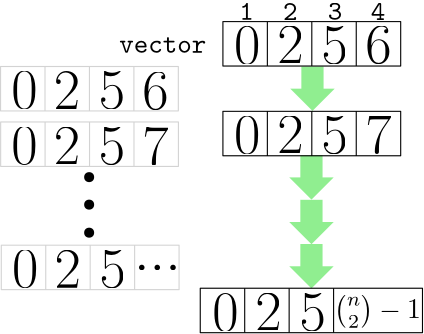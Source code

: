 <?xml version="1.0"?>
<!DOCTYPE ipe SYSTEM "ipe.dtd">
<ipe version="70206" creator="Ipe 7.2.7">
<info created="D:20191013174255" modified="D:20191013175827"/>
<ipestyle name="basic">
<symbol name="arrow/arc(spx)">
<path stroke="sym-stroke" fill="sym-stroke" pen="sym-pen">
0 0 m
-1 0.333 l
-1 -0.333 l
h
</path>
</symbol>
<symbol name="arrow/farc(spx)">
<path stroke="sym-stroke" fill="white" pen="sym-pen">
0 0 m
-1 0.333 l
-1 -0.333 l
h
</path>
</symbol>
<symbol name="arrow/ptarc(spx)">
<path stroke="sym-stroke" fill="sym-stroke" pen="sym-pen">
0 0 m
-1 0.333 l
-0.8 0 l
-1 -0.333 l
h
</path>
</symbol>
<symbol name="arrow/fptarc(spx)">
<path stroke="sym-stroke" fill="white" pen="sym-pen">
0 0 m
-1 0.333 l
-0.8 0 l
-1 -0.333 l
h
</path>
</symbol>
<symbol name="mark/circle(sx)" transformations="translations">
<path fill="sym-stroke">
0.6 0 0 0.6 0 0 e
0.4 0 0 0.4 0 0 e
</path>
</symbol>
<symbol name="mark/disk(sx)" transformations="translations">
<path fill="sym-stroke">
0.6 0 0 0.6 0 0 e
</path>
</symbol>
<symbol name="mark/fdisk(sfx)" transformations="translations">
<group>
<path fill="sym-fill">
0.5 0 0 0.5 0 0 e
</path>
<path fill="sym-stroke" fillrule="eofill">
0.6 0 0 0.6 0 0 e
0.4 0 0 0.4 0 0 e
</path>
</group>
</symbol>
<symbol name="mark/box(sx)" transformations="translations">
<path fill="sym-stroke" fillrule="eofill">
-0.6 -0.6 m
0.6 -0.6 l
0.6 0.6 l
-0.6 0.6 l
h
-0.4 -0.4 m
0.4 -0.4 l
0.4 0.4 l
-0.4 0.4 l
h
</path>
</symbol>
<symbol name="mark/square(sx)" transformations="translations">
<path fill="sym-stroke">
-0.6 -0.6 m
0.6 -0.6 l
0.6 0.6 l
-0.6 0.6 l
h
</path>
</symbol>
<symbol name="mark/fsquare(sfx)" transformations="translations">
<group>
<path fill="sym-fill">
-0.5 -0.5 m
0.5 -0.5 l
0.5 0.5 l
-0.5 0.5 l
h
</path>
<path fill="sym-stroke" fillrule="eofill">
-0.6 -0.6 m
0.6 -0.6 l
0.6 0.6 l
-0.6 0.6 l
h
-0.4 -0.4 m
0.4 -0.4 l
0.4 0.4 l
-0.4 0.4 l
h
</path>
</group>
</symbol>
<symbol name="mark/cross(sx)" transformations="translations">
<group>
<path fill="sym-stroke">
-0.43 -0.57 m
0.57 0.43 l
0.43 0.57 l
-0.57 -0.43 l
h
</path>
<path fill="sym-stroke">
-0.43 0.57 m
0.57 -0.43 l
0.43 -0.57 l
-0.57 0.43 l
h
</path>
</group>
</symbol>
<symbol name="arrow/fnormal(spx)">
<path stroke="sym-stroke" fill="white" pen="sym-pen">
0 0 m
-1 0.333 l
-1 -0.333 l
h
</path>
</symbol>
<symbol name="arrow/pointed(spx)">
<path stroke="sym-stroke" fill="sym-stroke" pen="sym-pen">
0 0 m
-1 0.333 l
-0.8 0 l
-1 -0.333 l
h
</path>
</symbol>
<symbol name="arrow/fpointed(spx)">
<path stroke="sym-stroke" fill="white" pen="sym-pen">
0 0 m
-1 0.333 l
-0.8 0 l
-1 -0.333 l
h
</path>
</symbol>
<symbol name="arrow/linear(spx)">
<path stroke="sym-stroke" pen="sym-pen">
-1 0.333 m
0 0 l
-1 -0.333 l
</path>
</symbol>
<symbol name="arrow/fdouble(spx)">
<path stroke="sym-stroke" fill="white" pen="sym-pen">
0 0 m
-1 0.333 l
-1 -0.333 l
h
-1 0 m
-2 0.333 l
-2 -0.333 l
h
</path>
</symbol>
<symbol name="arrow/double(spx)">
<path stroke="sym-stroke" fill="sym-stroke" pen="sym-pen">
0 0 m
-1 0.333 l
-1 -0.333 l
h
-1 0 m
-2 0.333 l
-2 -0.333 l
h
</path>
</symbol>
<pen name="heavier" value="0.8"/>
<pen name="fat" value="1.2"/>
<pen name="ultrafat" value="2"/>
<symbolsize name="large" value="5"/>
<symbolsize name="small" value="2"/>
<symbolsize name="tiny" value="1.1"/>
<arrowsize name="large" value="10"/>
<arrowsize name="small" value="5"/>
<arrowsize name="tiny" value="3"/>
<color name="red" value="1 0 0"/>
<color name="green" value="0 1 0"/>
<color name="blue" value="0 0 1"/>
<color name="yellow" value="1 1 0"/>
<color name="orange" value="1 0.647 0"/>
<color name="gold" value="1 0.843 0"/>
<color name="purple" value="0.627 0.125 0.941"/>
<color name="gray" value="0.745"/>
<color name="brown" value="0.647 0.165 0.165"/>
<color name="navy" value="0 0 0.502"/>
<color name="pink" value="1 0.753 0.796"/>
<color name="seagreen" value="0.18 0.545 0.341"/>
<color name="turquoise" value="0.251 0.878 0.816"/>
<color name="violet" value="0.933 0.51 0.933"/>
<color name="darkblue" value="0 0 0.545"/>
<color name="darkcyan" value="0 0.545 0.545"/>
<color name="darkgray" value="0.663"/>
<color name="darkgreen" value="0 0.392 0"/>
<color name="darkmagenta" value="0.545 0 0.545"/>
<color name="darkorange" value="1 0.549 0"/>
<color name="darkred" value="0.545 0 0"/>
<color name="lightblue" value="0.678 0.847 0.902"/>
<color name="lightcyan" value="0.878 1 1"/>
<color name="lightgray" value="0.827"/>
<color name="lightgreen" value="0.565 0.933 0.565"/>
<color name="lightyellow" value="1 1 0.878"/>
<dashstyle name="dashed" value="[4] 0"/>
<dashstyle name="dotted" value="[1 3] 0"/>
<dashstyle name="dash dotted" value="[4 2 1 2] 0"/>
<dashstyle name="dash dot dotted" value="[4 2 1 2 1 2] 0"/>
<textsize name="large" value="\large"/>
<textsize name="Large" value="\Large"/>
<textsize name="LARGE" value="\LARGE"/>
<textsize name="huge" value="\huge"/>
<textsize name="Huge" value="\Huge"/>
<textsize name="small" value="\small"/>
<textsize name="footnote" value="\footnotesize"/>
<textsize name="tiny" value="\tiny"/>
<textstyle name="center" begin="\begin{center}" end="\end{center}"/>
<textstyle name="itemize" begin="\begin{itemize}" end="\end{itemize}"/>
<textstyle name="item" begin="\begin{itemize}\item{}" end="\end{itemize}"/>
<gridsize name="4 pts" value="4"/>
<gridsize name="8 pts (~3 mm)" value="8"/>
<gridsize name="16 pts (~6 mm)" value="16"/>
<gridsize name="32 pts (~12 mm)" value="32"/>
<gridsize name="10 pts (~3.5 mm)" value="10"/>
<gridsize name="20 pts (~7 mm)" value="20"/>
<gridsize name="14 pts (~5 mm)" value="14"/>
<gridsize name="28 pts (~10 mm)" value="28"/>
<gridsize name="56 pts (~20 mm)" value="56"/>
<anglesize name="90 deg" value="90"/>
<anglesize name="60 deg" value="60"/>
<anglesize name="45 deg" value="45"/>
<anglesize name="30 deg" value="30"/>
<anglesize name="22.5 deg" value="22.5"/>
<opacity name="10%" value="0.1"/>
<opacity name="30%" value="0.3"/>
<opacity name="50%" value="0.5"/>
<opacity name="75%" value="0.75"/>
<tiling name="falling" angle="-60" step="4" width="1"/>
<tiling name="rising" angle="30" step="4" width="1"/>
</ipestyle>
<page>
<layer name="alpha"/>
<view layers="alpha" active="alpha"/>
<path layer="alpha" matrix="1 0 0 1 152.395 -32.1616" fill="lightgreen">
148 752 m
148 744 l
144 744 l
152 736 l
160 744 l
156 744 l
156 752 l
148 752 l
</path>
<path matrix="1 0 0 1 152.031 -64.0958" fill="lightgreen">
148 752 m
148 744 l
144 744 l
152 736 l
160 744 l
156 744 l
156 752 l
148 752 l
</path>
<path matrix="1 0 0 1 144.158 -32.0058" stroke="black">
128 768 m
128 752 l
192 752 l
192 768 l
h
144 768 m
144 752 l
160 768 m
160 752 l
176 768 m
176 752 l
</path>
<text matrix="1 0 0 1 150.018 -15.3701" transformations="translations" pos="128 752" stroke="black" type="label" width="5.23" height="6.088" depth="0" valign="baseline">\texttt{1}</text>
<text matrix="1 0 0 1 133.827 -15.4254" transformations="translations" pos="160 752" stroke="black" type="label" width="5.23" height="6.088" depth="0" valign="baseline">\texttt{2}</text>
<text matrix="1 0 0 1 149.339 -15.3953" transformations="translations" pos="176 752" stroke="black" type="label" width="5.23" height="6.088" depth="0" valign="baseline">\texttt{4}</text>
<text matrix="1 0 0 1 149.877 -31.3194" transformations="translations" pos="160 768" stroke="black" type="label" width="5.23" height="6.088" depth="0" valign="baseline">\texttt{3}</text>
<text matrix="1 0 0 1 137.911 -33.6119" transformations="translations" pos="96.9038 758.362" stroke="black" type="label" width="31.382" height="5.515" depth="0" valign="baseline">\texttt{vector}</text>
<text matrix="1 0 0 1 131.702 -31.0396" transformations="translations" pos="160 752" stroke="black" type="label" width="9.476" height="13.319" depth="0" valign="baseline" size="huge" style="math">2</text>
<text matrix="1 0 0 1 147.626 -31.177" transformations="translations" pos="160 752" stroke="black" type="label" width="9.476" height="13.319" depth="0" valign="baseline" size="huge" style="math">5</text>
<text matrix="1 0 0 1 163.413 -31.0398" transformations="translations" pos="160 752" stroke="black" type="label" width="9.476" height="13.319" depth="0" valign="baseline" size="huge" style="math">6</text>
<text matrix="1 0 0 1 116.176 -31.2176" transformations="translations" pos="160 752" stroke="black" type="label" width="9.476" height="13.319" depth="0" valign="baseline" size="huge" style="math">0</text>
<path matrix="1 0 0 1 64.1084 -48.1668" stroke="lightgray">
128 768 m
128 752 l
192 752 l
192 768 l
h
144 768 m
144 752 l
160 768 m
160 752 l
176 768 m
176 752 l
</path>
<text matrix="1 0 0 1 67.9319 -47.3178" transformations="translations" pos="128 752" stroke="black" type="label" width="9.476" height="13.319" depth="0" valign="baseline" size="huge">0</text>
<text matrix="1 0 0 1 51.2658 -47.4608" transformations="translations" pos="160 752" stroke="black" type="label" width="9.476" height="13.319" depth="0" valign="baseline" size="huge" style="math">2</text>
<text matrix="1 0 0 1 67.4235 -47.3708" transformations="translations" pos="160 752" stroke="black" type="label" width="9.476" height="13.319" depth="0" valign="baseline" size="huge" style="math">5</text>
<text matrix="1 0 0 1 83.1143 -47.5428" transformations="translations" pos="160 752" stroke="black" type="label" width="9.476" height="13.319" depth="0" valign="baseline" size="huge" style="math">6</text>
<path matrix="1 0 0 1 144.158 -64.3076" stroke="black">
128 768 m
128 752 l
192 752 l
192 768 l
h
144 768 m
144 752 l
160 768 m
160 752 l
176 768 m
176 752 l
</path>
<text matrix="1 0 0 1 131.702 -63.3414" transformations="translations" pos="160 752" stroke="black" type="label" width="9.476" height="13.319" depth="0" valign="baseline" size="huge" style="math">2</text>
<text matrix="1 0 0 1 147.626 -63.4788" transformations="translations" pos="160 752" stroke="black" type="label" width="9.476" height="13.319" depth="0" valign="baseline" size="huge" style="math">5</text>
<text matrix="1 0 0 1 163.413 -63.3416" transformations="translations" pos="160 752" stroke="black" type="label" width="9.476" height="13.319" depth="0" valign="baseline" size="huge" style="math">7</text>
<text matrix="1 0 0 1 116.176 -63.5194" transformations="translations" pos="160 752" stroke="black" type="label" width="9.476" height="13.319" depth="0" valign="baseline" size="huge" style="math">0</text>
<path matrix="1 0 0 1 64.1413 -68.1424" stroke="lightgray">
128 768 m
128 752 l
192 752 l
192 768 l
h
144 768 m
144 752 l
160 768 m
160 752 l
176 768 m
176 752 l
</path>
<text matrix="1 0 0 1 67.9648 -67.2934" transformations="translations" pos="128 752" stroke="black" type="label" width="9.476" height="13.319" depth="0" valign="baseline" size="huge">0</text>
<text matrix="1 0 0 1 51.2987 -67.4364" transformations="translations" pos="160 752" stroke="black" type="label" width="9.476" height="13.319" depth="0" valign="baseline" size="huge" style="math">2</text>
<text matrix="1 0 0 1 67.4564 -67.3464" transformations="translations" pos="160 752" stroke="black" type="label" width="9.476" height="13.319" depth="0" valign="baseline" size="huge" style="math">5</text>
<text matrix="1 0 0 1 83.1472 -67.5184" transformations="translations" pos="160 752" stroke="black" type="label" width="9.476" height="13.319" depth="0" valign="baseline" size="huge" style="math">7</text>
<path matrix="1 0 0 1 152.031 -80.1569" fill="lightgreen">
148 752 m
148 744 l
144 744 l
152 736 l
160 744 l
156 744 l
156 752 l
148 752 l
</path>
<path matrix="1 0 0 1 152.031 -96.081" fill="lightgreen">
148 752 m
148 744 l
144 744 l
152 736 l
160 744 l
156 744 l
156 752 l
148 752 l
</path>
<text matrix="1 0 0 1 123.819 -127.194" transformations="translations" pos="160 752" stroke="black" type="label" width="9.476" height="13.319" depth="0" valign="baseline" size="huge" style="math">2</text>
<text matrix="1 0 0 1 139.743 -127.331" transformations="translations" pos="160 752" stroke="black" type="label" width="9.476" height="13.319" depth="0" valign="baseline" size="huge" style="math">5</text>
<text matrix="1 0 0 1 152.164 -122.751" transformations="translations" pos="160 752" stroke="black" type="label" width="31.215" height="8.465" depth="3.49" valign="baseline" style="math">{n \choose 2} - 1</text>
<text matrix="1 0 0 1 108.293 -127.372" transformations="translations" pos="160 752" stroke="black" type="label" width="9.476" height="13.319" depth="0" valign="baseline" size="huge" style="math">0</text>
<path matrix="1 0 0 1 8 0" stroke="black">
256 640 m
256 624 l
336 624 l
336 640 l
h
</path>
<path matrix="1 0 0 1 8 0" stroke="black">
272 640 m
272 624 l
</path>
<path matrix="1 0 0 1 8 0" stroke="black">
288 640 m
288 624 l
</path>
<path matrix="1 0 0 1 8 0" stroke="black">
304 640 m
304 624 l
</path>
<path matrix="1 0 0 1 64.3738 -112.502" stroke="lightgray">
128 768 m
128 752 l
192 752 l
192 768 l
h
144 768 m
144 752 l
160 768 m
160 752 l
176 768 m
176 752 l
</path>
<text matrix="1 0 0 1 68.1973 -111.653" transformations="translations" pos="128 752" stroke="black" type="label" width="9.476" height="13.319" depth="0" valign="baseline" size="huge">0</text>
<text matrix="1 0 0 1 51.5312 -111.796" transformations="translations" pos="160 752" stroke="black" type="label" width="9.476" height="13.319" depth="0" valign="baseline" size="huge" style="math">2</text>
<text matrix="1 0 0 1 67.6889 -111.706" transformations="translations" pos="160 752" stroke="black" type="label" width="9.476" height="13.319" depth="0" valign="baseline" size="huge" style="math">5</text>
<text matrix="1 0 0 1 80.1192 -105.512" transformations="translations" pos="160 752" stroke="black" type="label" width="16.86" height="2.009" depth="0" valign="baseline" size="huge" style="math">...</text>
<use name="mark/disk(sx)" pos="224 680" size="normal" stroke="black"/>
<use matrix="1 0 0 1 0 2.09924" name="mark/disk(sx)" pos="224 668" size="normal" stroke="black"/>
<use name="mark/disk(sx)" pos="224 660" size="normal" stroke="black"/>
</page>
</ipe>
